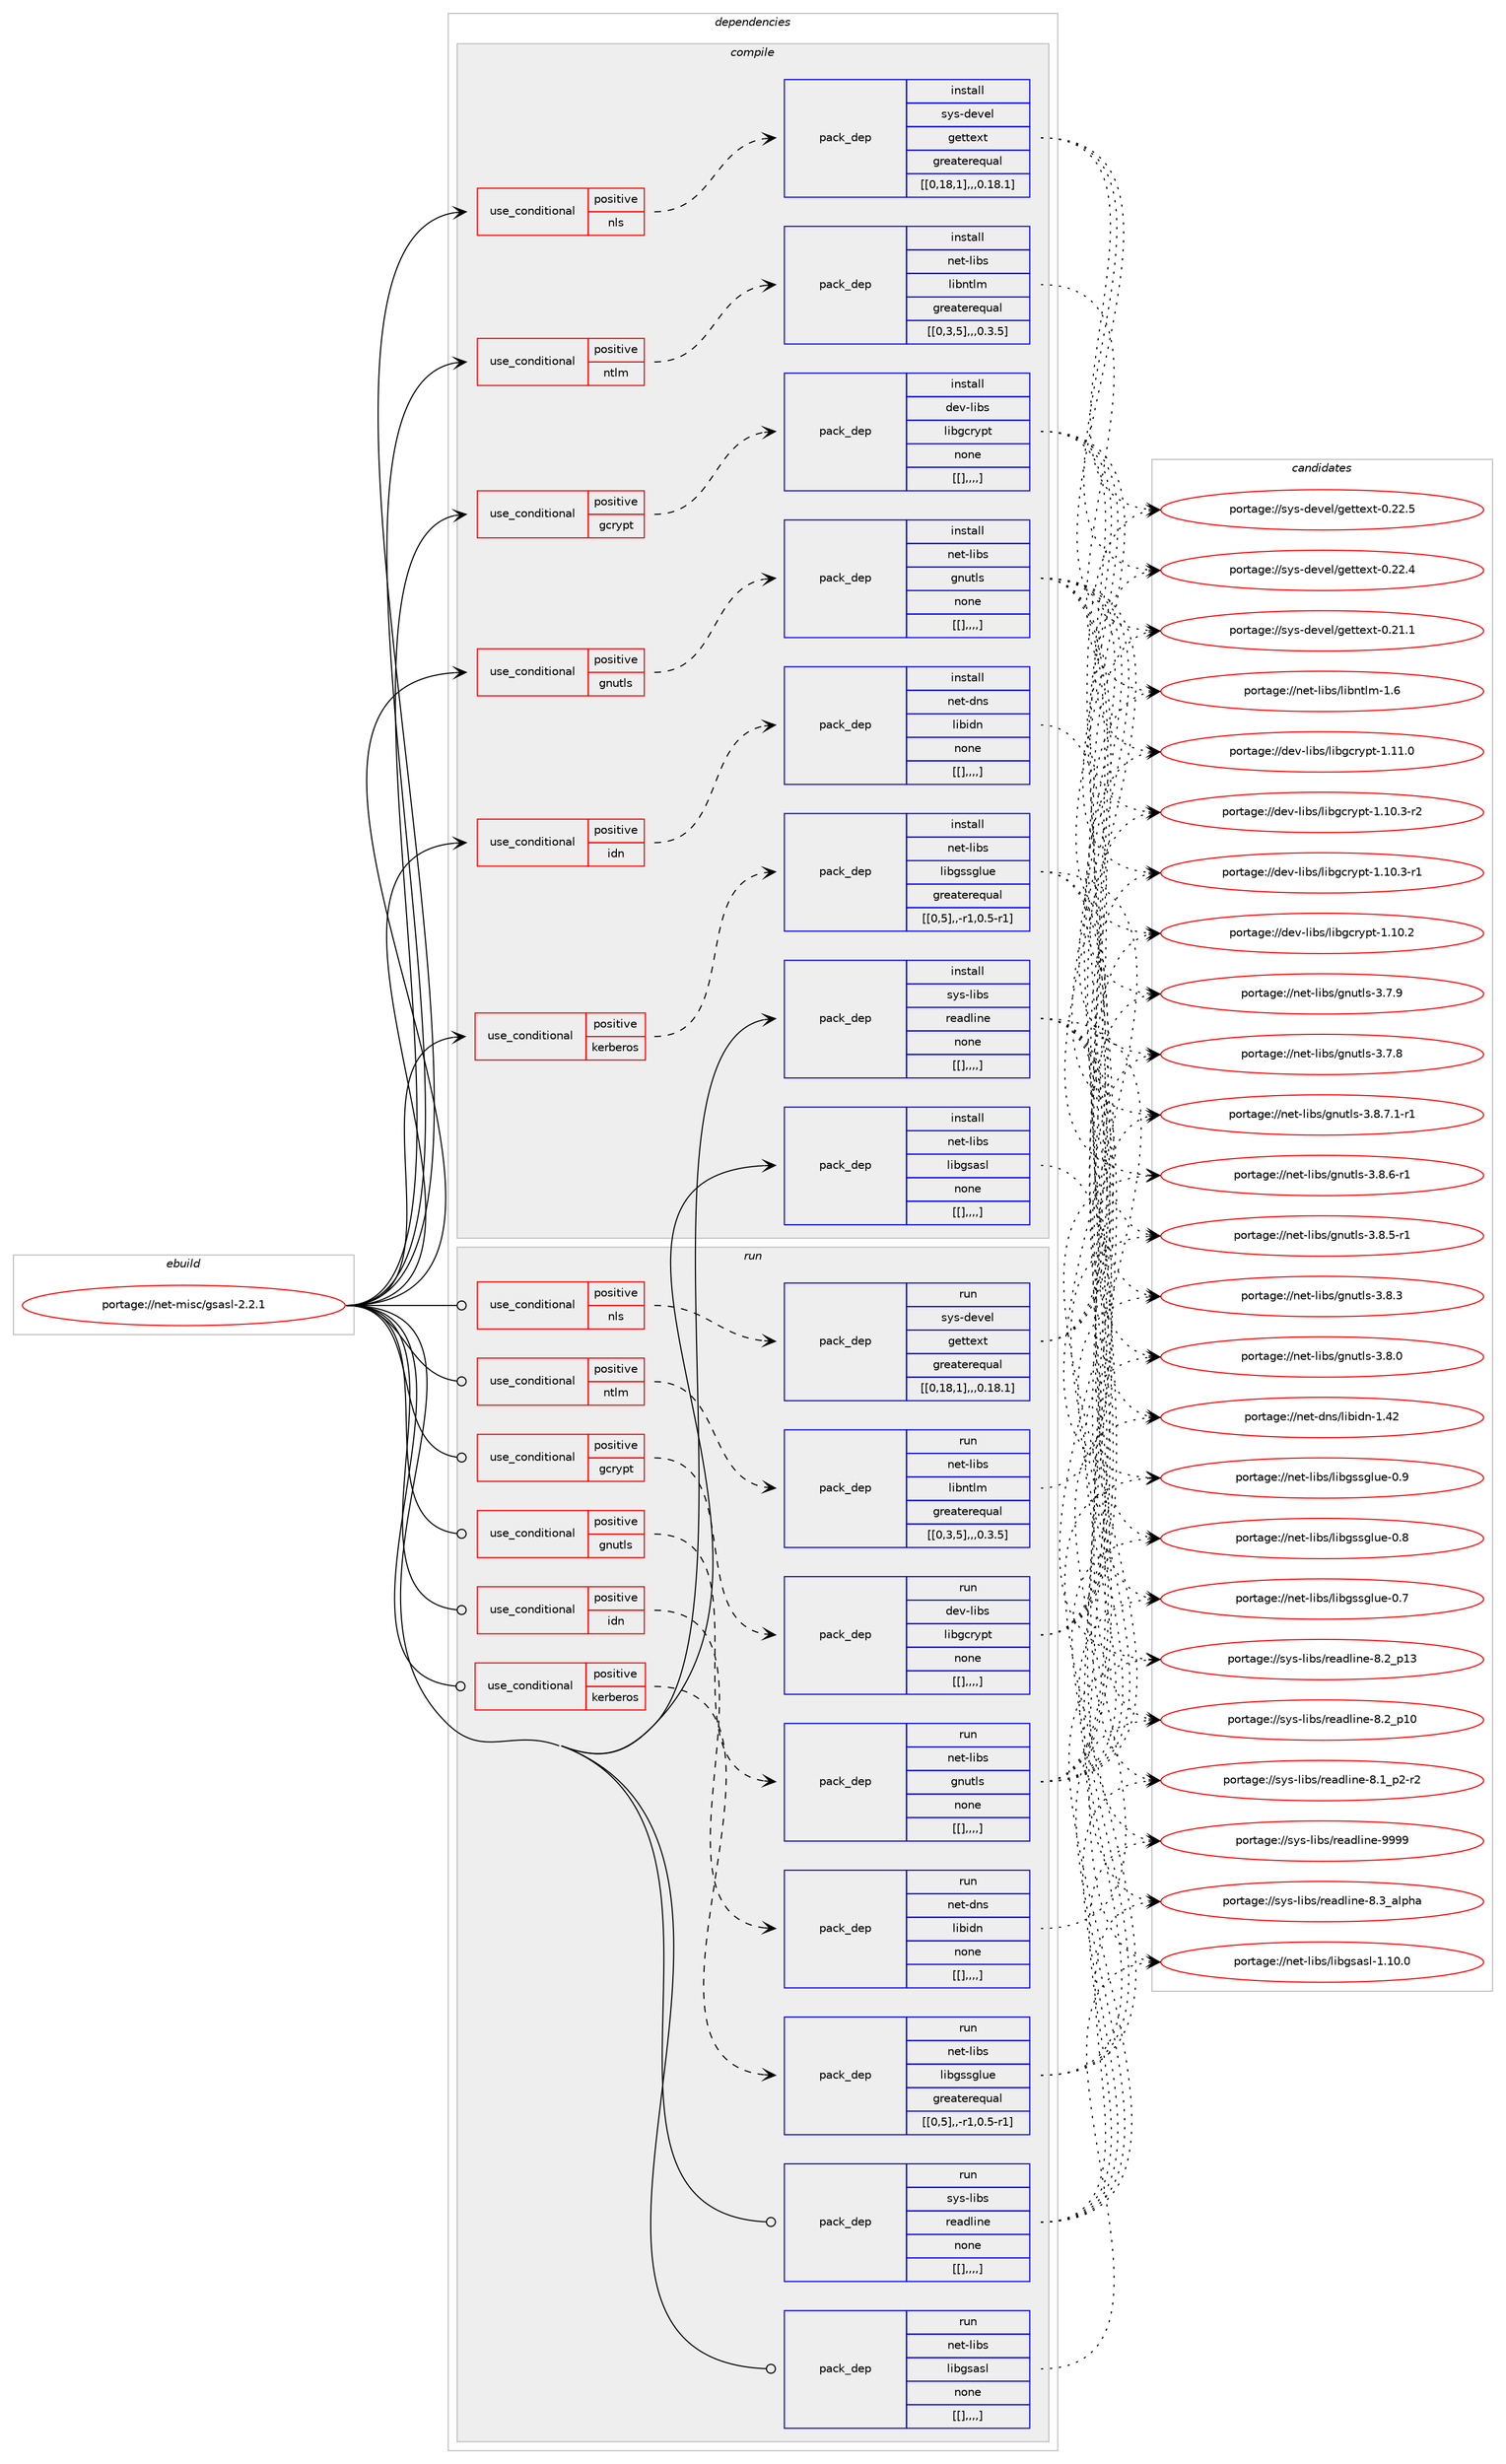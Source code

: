 digraph prolog {

# *************
# Graph options
# *************

newrank=true;
concentrate=true;
compound=true;
graph [rankdir=LR,fontname=Helvetica,fontsize=10,ranksep=1.5];#, ranksep=2.5, nodesep=0.2];
edge  [arrowhead=vee];
node  [fontname=Helvetica,fontsize=10];

# **********
# The ebuild
# **********

subgraph cluster_leftcol {
color=gray;
label=<<i>ebuild</i>>;
id [label="portage://net-misc/gsasl-2.2.1", color=red, width=4, href="../net-misc/gsasl-2.2.1.svg"];
}

# ****************
# The dependencies
# ****************

subgraph cluster_midcol {
color=gray;
label=<<i>dependencies</i>>;
subgraph cluster_compile {
fillcolor="#eeeeee";
style=filled;
label=<<i>compile</i>>;
subgraph cond101489 {
dependency387303 [label=<<TABLE BORDER="0" CELLBORDER="1" CELLSPACING="0" CELLPADDING="4"><TR><TD ROWSPAN="3" CELLPADDING="10">use_conditional</TD></TR><TR><TD>positive</TD></TR><TR><TD>gcrypt</TD></TR></TABLE>>, shape=none, color=red];
subgraph pack282996 {
dependency387304 [label=<<TABLE BORDER="0" CELLBORDER="1" CELLSPACING="0" CELLPADDING="4" WIDTH="220"><TR><TD ROWSPAN="6" CELLPADDING="30">pack_dep</TD></TR><TR><TD WIDTH="110">install</TD></TR><TR><TD>dev-libs</TD></TR><TR><TD>libgcrypt</TD></TR><TR><TD>none</TD></TR><TR><TD>[[],,,,]</TD></TR></TABLE>>, shape=none, color=blue];
}
dependency387303:e -> dependency387304:w [weight=20,style="dashed",arrowhead="vee"];
}
id:e -> dependency387303:w [weight=20,style="solid",arrowhead="vee"];
subgraph cond101490 {
dependency387305 [label=<<TABLE BORDER="0" CELLBORDER="1" CELLSPACING="0" CELLPADDING="4"><TR><TD ROWSPAN="3" CELLPADDING="10">use_conditional</TD></TR><TR><TD>positive</TD></TR><TR><TD>gnutls</TD></TR></TABLE>>, shape=none, color=red];
subgraph pack282997 {
dependency387306 [label=<<TABLE BORDER="0" CELLBORDER="1" CELLSPACING="0" CELLPADDING="4" WIDTH="220"><TR><TD ROWSPAN="6" CELLPADDING="30">pack_dep</TD></TR><TR><TD WIDTH="110">install</TD></TR><TR><TD>net-libs</TD></TR><TR><TD>gnutls</TD></TR><TR><TD>none</TD></TR><TR><TD>[[],,,,]</TD></TR></TABLE>>, shape=none, color=blue];
}
dependency387305:e -> dependency387306:w [weight=20,style="dashed",arrowhead="vee"];
}
id:e -> dependency387305:w [weight=20,style="solid",arrowhead="vee"];
subgraph cond101491 {
dependency387307 [label=<<TABLE BORDER="0" CELLBORDER="1" CELLSPACING="0" CELLPADDING="4"><TR><TD ROWSPAN="3" CELLPADDING="10">use_conditional</TD></TR><TR><TD>positive</TD></TR><TR><TD>idn</TD></TR></TABLE>>, shape=none, color=red];
subgraph pack282998 {
dependency387308 [label=<<TABLE BORDER="0" CELLBORDER="1" CELLSPACING="0" CELLPADDING="4" WIDTH="220"><TR><TD ROWSPAN="6" CELLPADDING="30">pack_dep</TD></TR><TR><TD WIDTH="110">install</TD></TR><TR><TD>net-dns</TD></TR><TR><TD>libidn</TD></TR><TR><TD>none</TD></TR><TR><TD>[[],,,,]</TD></TR></TABLE>>, shape=none, color=blue];
}
dependency387307:e -> dependency387308:w [weight=20,style="dashed",arrowhead="vee"];
}
id:e -> dependency387307:w [weight=20,style="solid",arrowhead="vee"];
subgraph cond101492 {
dependency387309 [label=<<TABLE BORDER="0" CELLBORDER="1" CELLSPACING="0" CELLPADDING="4"><TR><TD ROWSPAN="3" CELLPADDING="10">use_conditional</TD></TR><TR><TD>positive</TD></TR><TR><TD>kerberos</TD></TR></TABLE>>, shape=none, color=red];
subgraph pack282999 {
dependency387310 [label=<<TABLE BORDER="0" CELLBORDER="1" CELLSPACING="0" CELLPADDING="4" WIDTH="220"><TR><TD ROWSPAN="6" CELLPADDING="30">pack_dep</TD></TR><TR><TD WIDTH="110">install</TD></TR><TR><TD>net-libs</TD></TR><TR><TD>libgssglue</TD></TR><TR><TD>greaterequal</TD></TR><TR><TD>[[0,5],,-r1,0.5-r1]</TD></TR></TABLE>>, shape=none, color=blue];
}
dependency387309:e -> dependency387310:w [weight=20,style="dashed",arrowhead="vee"];
}
id:e -> dependency387309:w [weight=20,style="solid",arrowhead="vee"];
subgraph cond101493 {
dependency387311 [label=<<TABLE BORDER="0" CELLBORDER="1" CELLSPACING="0" CELLPADDING="4"><TR><TD ROWSPAN="3" CELLPADDING="10">use_conditional</TD></TR><TR><TD>positive</TD></TR><TR><TD>nls</TD></TR></TABLE>>, shape=none, color=red];
subgraph pack283000 {
dependency387312 [label=<<TABLE BORDER="0" CELLBORDER="1" CELLSPACING="0" CELLPADDING="4" WIDTH="220"><TR><TD ROWSPAN="6" CELLPADDING="30">pack_dep</TD></TR><TR><TD WIDTH="110">install</TD></TR><TR><TD>sys-devel</TD></TR><TR><TD>gettext</TD></TR><TR><TD>greaterequal</TD></TR><TR><TD>[[0,18,1],,,0.18.1]</TD></TR></TABLE>>, shape=none, color=blue];
}
dependency387311:e -> dependency387312:w [weight=20,style="dashed",arrowhead="vee"];
}
id:e -> dependency387311:w [weight=20,style="solid",arrowhead="vee"];
subgraph cond101494 {
dependency387313 [label=<<TABLE BORDER="0" CELLBORDER="1" CELLSPACING="0" CELLPADDING="4"><TR><TD ROWSPAN="3" CELLPADDING="10">use_conditional</TD></TR><TR><TD>positive</TD></TR><TR><TD>ntlm</TD></TR></TABLE>>, shape=none, color=red];
subgraph pack283001 {
dependency387314 [label=<<TABLE BORDER="0" CELLBORDER="1" CELLSPACING="0" CELLPADDING="4" WIDTH="220"><TR><TD ROWSPAN="6" CELLPADDING="30">pack_dep</TD></TR><TR><TD WIDTH="110">install</TD></TR><TR><TD>net-libs</TD></TR><TR><TD>libntlm</TD></TR><TR><TD>greaterequal</TD></TR><TR><TD>[[0,3,5],,,0.3.5]</TD></TR></TABLE>>, shape=none, color=blue];
}
dependency387313:e -> dependency387314:w [weight=20,style="dashed",arrowhead="vee"];
}
id:e -> dependency387313:w [weight=20,style="solid",arrowhead="vee"];
subgraph pack283002 {
dependency387315 [label=<<TABLE BORDER="0" CELLBORDER="1" CELLSPACING="0" CELLPADDING="4" WIDTH="220"><TR><TD ROWSPAN="6" CELLPADDING="30">pack_dep</TD></TR><TR><TD WIDTH="110">install</TD></TR><TR><TD>sys-libs</TD></TR><TR><TD>readline</TD></TR><TR><TD>none</TD></TR><TR><TD>[[],,,,]</TD></TR></TABLE>>, shape=none, color=blue];
}
id:e -> dependency387315:w [weight=20,style="solid",arrowhead="vee"];
subgraph pack283003 {
dependency387316 [label=<<TABLE BORDER="0" CELLBORDER="1" CELLSPACING="0" CELLPADDING="4" WIDTH="220"><TR><TD ROWSPAN="6" CELLPADDING="30">pack_dep</TD></TR><TR><TD WIDTH="110">install</TD></TR><TR><TD>net-libs</TD></TR><TR><TD>libgsasl</TD></TR><TR><TD>none</TD></TR><TR><TD>[[],,,,]</TD></TR></TABLE>>, shape=none, color=blue];
}
id:e -> dependency387316:w [weight=20,style="solid",arrowhead="vee"];
}
subgraph cluster_compileandrun {
fillcolor="#eeeeee";
style=filled;
label=<<i>compile and run</i>>;
}
subgraph cluster_run {
fillcolor="#eeeeee";
style=filled;
label=<<i>run</i>>;
subgraph cond101495 {
dependency387317 [label=<<TABLE BORDER="0" CELLBORDER="1" CELLSPACING="0" CELLPADDING="4"><TR><TD ROWSPAN="3" CELLPADDING="10">use_conditional</TD></TR><TR><TD>positive</TD></TR><TR><TD>gcrypt</TD></TR></TABLE>>, shape=none, color=red];
subgraph pack283004 {
dependency387318 [label=<<TABLE BORDER="0" CELLBORDER="1" CELLSPACING="0" CELLPADDING="4" WIDTH="220"><TR><TD ROWSPAN="6" CELLPADDING="30">pack_dep</TD></TR><TR><TD WIDTH="110">run</TD></TR><TR><TD>dev-libs</TD></TR><TR><TD>libgcrypt</TD></TR><TR><TD>none</TD></TR><TR><TD>[[],,,,]</TD></TR></TABLE>>, shape=none, color=blue];
}
dependency387317:e -> dependency387318:w [weight=20,style="dashed",arrowhead="vee"];
}
id:e -> dependency387317:w [weight=20,style="solid",arrowhead="odot"];
subgraph cond101496 {
dependency387319 [label=<<TABLE BORDER="0" CELLBORDER="1" CELLSPACING="0" CELLPADDING="4"><TR><TD ROWSPAN="3" CELLPADDING="10">use_conditional</TD></TR><TR><TD>positive</TD></TR><TR><TD>gnutls</TD></TR></TABLE>>, shape=none, color=red];
subgraph pack283005 {
dependency387320 [label=<<TABLE BORDER="0" CELLBORDER="1" CELLSPACING="0" CELLPADDING="4" WIDTH="220"><TR><TD ROWSPAN="6" CELLPADDING="30">pack_dep</TD></TR><TR><TD WIDTH="110">run</TD></TR><TR><TD>net-libs</TD></TR><TR><TD>gnutls</TD></TR><TR><TD>none</TD></TR><TR><TD>[[],,,,]</TD></TR></TABLE>>, shape=none, color=blue];
}
dependency387319:e -> dependency387320:w [weight=20,style="dashed",arrowhead="vee"];
}
id:e -> dependency387319:w [weight=20,style="solid",arrowhead="odot"];
subgraph cond101497 {
dependency387321 [label=<<TABLE BORDER="0" CELLBORDER="1" CELLSPACING="0" CELLPADDING="4"><TR><TD ROWSPAN="3" CELLPADDING="10">use_conditional</TD></TR><TR><TD>positive</TD></TR><TR><TD>idn</TD></TR></TABLE>>, shape=none, color=red];
subgraph pack283006 {
dependency387322 [label=<<TABLE BORDER="0" CELLBORDER="1" CELLSPACING="0" CELLPADDING="4" WIDTH="220"><TR><TD ROWSPAN="6" CELLPADDING="30">pack_dep</TD></TR><TR><TD WIDTH="110">run</TD></TR><TR><TD>net-dns</TD></TR><TR><TD>libidn</TD></TR><TR><TD>none</TD></TR><TR><TD>[[],,,,]</TD></TR></TABLE>>, shape=none, color=blue];
}
dependency387321:e -> dependency387322:w [weight=20,style="dashed",arrowhead="vee"];
}
id:e -> dependency387321:w [weight=20,style="solid",arrowhead="odot"];
subgraph cond101498 {
dependency387323 [label=<<TABLE BORDER="0" CELLBORDER="1" CELLSPACING="0" CELLPADDING="4"><TR><TD ROWSPAN="3" CELLPADDING="10">use_conditional</TD></TR><TR><TD>positive</TD></TR><TR><TD>kerberos</TD></TR></TABLE>>, shape=none, color=red];
subgraph pack283007 {
dependency387324 [label=<<TABLE BORDER="0" CELLBORDER="1" CELLSPACING="0" CELLPADDING="4" WIDTH="220"><TR><TD ROWSPAN="6" CELLPADDING="30">pack_dep</TD></TR><TR><TD WIDTH="110">run</TD></TR><TR><TD>net-libs</TD></TR><TR><TD>libgssglue</TD></TR><TR><TD>greaterequal</TD></TR><TR><TD>[[0,5],,-r1,0.5-r1]</TD></TR></TABLE>>, shape=none, color=blue];
}
dependency387323:e -> dependency387324:w [weight=20,style="dashed",arrowhead="vee"];
}
id:e -> dependency387323:w [weight=20,style="solid",arrowhead="odot"];
subgraph cond101499 {
dependency387325 [label=<<TABLE BORDER="0" CELLBORDER="1" CELLSPACING="0" CELLPADDING="4"><TR><TD ROWSPAN="3" CELLPADDING="10">use_conditional</TD></TR><TR><TD>positive</TD></TR><TR><TD>nls</TD></TR></TABLE>>, shape=none, color=red];
subgraph pack283008 {
dependency387326 [label=<<TABLE BORDER="0" CELLBORDER="1" CELLSPACING="0" CELLPADDING="4" WIDTH="220"><TR><TD ROWSPAN="6" CELLPADDING="30">pack_dep</TD></TR><TR><TD WIDTH="110">run</TD></TR><TR><TD>sys-devel</TD></TR><TR><TD>gettext</TD></TR><TR><TD>greaterequal</TD></TR><TR><TD>[[0,18,1],,,0.18.1]</TD></TR></TABLE>>, shape=none, color=blue];
}
dependency387325:e -> dependency387326:w [weight=20,style="dashed",arrowhead="vee"];
}
id:e -> dependency387325:w [weight=20,style="solid",arrowhead="odot"];
subgraph cond101500 {
dependency387327 [label=<<TABLE BORDER="0" CELLBORDER="1" CELLSPACING="0" CELLPADDING="4"><TR><TD ROWSPAN="3" CELLPADDING="10">use_conditional</TD></TR><TR><TD>positive</TD></TR><TR><TD>ntlm</TD></TR></TABLE>>, shape=none, color=red];
subgraph pack283009 {
dependency387328 [label=<<TABLE BORDER="0" CELLBORDER="1" CELLSPACING="0" CELLPADDING="4" WIDTH="220"><TR><TD ROWSPAN="6" CELLPADDING="30">pack_dep</TD></TR><TR><TD WIDTH="110">run</TD></TR><TR><TD>net-libs</TD></TR><TR><TD>libntlm</TD></TR><TR><TD>greaterequal</TD></TR><TR><TD>[[0,3,5],,,0.3.5]</TD></TR></TABLE>>, shape=none, color=blue];
}
dependency387327:e -> dependency387328:w [weight=20,style="dashed",arrowhead="vee"];
}
id:e -> dependency387327:w [weight=20,style="solid",arrowhead="odot"];
subgraph pack283010 {
dependency387329 [label=<<TABLE BORDER="0" CELLBORDER="1" CELLSPACING="0" CELLPADDING="4" WIDTH="220"><TR><TD ROWSPAN="6" CELLPADDING="30">pack_dep</TD></TR><TR><TD WIDTH="110">run</TD></TR><TR><TD>sys-libs</TD></TR><TR><TD>readline</TD></TR><TR><TD>none</TD></TR><TR><TD>[[],,,,]</TD></TR></TABLE>>, shape=none, color=blue];
}
id:e -> dependency387329:w [weight=20,style="solid",arrowhead="odot"];
subgraph pack283011 {
dependency387330 [label=<<TABLE BORDER="0" CELLBORDER="1" CELLSPACING="0" CELLPADDING="4" WIDTH="220"><TR><TD ROWSPAN="6" CELLPADDING="30">pack_dep</TD></TR><TR><TD WIDTH="110">run</TD></TR><TR><TD>net-libs</TD></TR><TR><TD>libgsasl</TD></TR><TR><TD>none</TD></TR><TR><TD>[[],,,,]</TD></TR></TABLE>>, shape=none, color=blue];
}
id:e -> dependency387330:w [weight=20,style="solid",arrowhead="odot"];
}
}

# **************
# The candidates
# **************

subgraph cluster_choices {
rank=same;
color=gray;
label=<<i>candidates</i>>;

subgraph choice282996 {
color=black;
nodesep=1;
choice100101118451081059811547108105981039911412111211645494649494648 [label="portage://dev-libs/libgcrypt-1.11.0", color=red, width=4,href="../dev-libs/libgcrypt-1.11.0.svg"];
choice1001011184510810598115471081059810399114121112116454946494846514511450 [label="portage://dev-libs/libgcrypt-1.10.3-r2", color=red, width=4,href="../dev-libs/libgcrypt-1.10.3-r2.svg"];
choice1001011184510810598115471081059810399114121112116454946494846514511449 [label="portage://dev-libs/libgcrypt-1.10.3-r1", color=red, width=4,href="../dev-libs/libgcrypt-1.10.3-r1.svg"];
choice100101118451081059811547108105981039911412111211645494649484650 [label="portage://dev-libs/libgcrypt-1.10.2", color=red, width=4,href="../dev-libs/libgcrypt-1.10.2.svg"];
dependency387304:e -> choice100101118451081059811547108105981039911412111211645494649494648:w [style=dotted,weight="100"];
dependency387304:e -> choice1001011184510810598115471081059810399114121112116454946494846514511450:w [style=dotted,weight="100"];
dependency387304:e -> choice1001011184510810598115471081059810399114121112116454946494846514511449:w [style=dotted,weight="100"];
dependency387304:e -> choice100101118451081059811547108105981039911412111211645494649484650:w [style=dotted,weight="100"];
}
subgraph choice282997 {
color=black;
nodesep=1;
choice11010111645108105981154710311011711610811545514656465546494511449 [label="portage://net-libs/gnutls-3.8.7.1-r1", color=red, width=4,href="../net-libs/gnutls-3.8.7.1-r1.svg"];
choice1101011164510810598115471031101171161081154551465646544511449 [label="portage://net-libs/gnutls-3.8.6-r1", color=red, width=4,href="../net-libs/gnutls-3.8.6-r1.svg"];
choice1101011164510810598115471031101171161081154551465646534511449 [label="portage://net-libs/gnutls-3.8.5-r1", color=red, width=4,href="../net-libs/gnutls-3.8.5-r1.svg"];
choice110101116451081059811547103110117116108115455146564651 [label="portage://net-libs/gnutls-3.8.3", color=red, width=4,href="../net-libs/gnutls-3.8.3.svg"];
choice110101116451081059811547103110117116108115455146564648 [label="portage://net-libs/gnutls-3.8.0", color=red, width=4,href="../net-libs/gnutls-3.8.0.svg"];
choice110101116451081059811547103110117116108115455146554657 [label="portage://net-libs/gnutls-3.7.9", color=red, width=4,href="../net-libs/gnutls-3.7.9.svg"];
choice110101116451081059811547103110117116108115455146554656 [label="portage://net-libs/gnutls-3.7.8", color=red, width=4,href="../net-libs/gnutls-3.7.8.svg"];
dependency387306:e -> choice11010111645108105981154710311011711610811545514656465546494511449:w [style=dotted,weight="100"];
dependency387306:e -> choice1101011164510810598115471031101171161081154551465646544511449:w [style=dotted,weight="100"];
dependency387306:e -> choice1101011164510810598115471031101171161081154551465646534511449:w [style=dotted,weight="100"];
dependency387306:e -> choice110101116451081059811547103110117116108115455146564651:w [style=dotted,weight="100"];
dependency387306:e -> choice110101116451081059811547103110117116108115455146564648:w [style=dotted,weight="100"];
dependency387306:e -> choice110101116451081059811547103110117116108115455146554657:w [style=dotted,weight="100"];
dependency387306:e -> choice110101116451081059811547103110117116108115455146554656:w [style=dotted,weight="100"];
}
subgraph choice282998 {
color=black;
nodesep=1;
choice1101011164510011011547108105981051001104549465250 [label="portage://net-dns/libidn-1.42", color=red, width=4,href="../net-dns/libidn-1.42.svg"];
dependency387308:e -> choice1101011164510011011547108105981051001104549465250:w [style=dotted,weight="100"];
}
subgraph choice282999 {
color=black;
nodesep=1;
choice1101011164510810598115471081059810311511510310811710145484657 [label="portage://net-libs/libgssglue-0.9", color=red, width=4,href="../net-libs/libgssglue-0.9.svg"];
choice1101011164510810598115471081059810311511510310811710145484656 [label="portage://net-libs/libgssglue-0.8", color=red, width=4,href="../net-libs/libgssglue-0.8.svg"];
choice1101011164510810598115471081059810311511510310811710145484655 [label="portage://net-libs/libgssglue-0.7", color=red, width=4,href="../net-libs/libgssglue-0.7.svg"];
dependency387310:e -> choice1101011164510810598115471081059810311511510310811710145484657:w [style=dotted,weight="100"];
dependency387310:e -> choice1101011164510810598115471081059810311511510310811710145484656:w [style=dotted,weight="100"];
dependency387310:e -> choice1101011164510810598115471081059810311511510310811710145484655:w [style=dotted,weight="100"];
}
subgraph choice283000 {
color=black;
nodesep=1;
choice115121115451001011181011084710310111611610112011645484650504653 [label="portage://sys-devel/gettext-0.22.5", color=red, width=4,href="../sys-devel/gettext-0.22.5.svg"];
choice115121115451001011181011084710310111611610112011645484650504652 [label="portage://sys-devel/gettext-0.22.4", color=red, width=4,href="../sys-devel/gettext-0.22.4.svg"];
choice115121115451001011181011084710310111611610112011645484650494649 [label="portage://sys-devel/gettext-0.21.1", color=red, width=4,href="../sys-devel/gettext-0.21.1.svg"];
dependency387312:e -> choice115121115451001011181011084710310111611610112011645484650504653:w [style=dotted,weight="100"];
dependency387312:e -> choice115121115451001011181011084710310111611610112011645484650504652:w [style=dotted,weight="100"];
dependency387312:e -> choice115121115451001011181011084710310111611610112011645484650494649:w [style=dotted,weight="100"];
}
subgraph choice283001 {
color=black;
nodesep=1;
choice1101011164510810598115471081059811011610810945494654 [label="portage://net-libs/libntlm-1.6", color=red, width=4,href="../net-libs/libntlm-1.6.svg"];
dependency387314:e -> choice1101011164510810598115471081059811011610810945494654:w [style=dotted,weight="100"];
}
subgraph choice283002 {
color=black;
nodesep=1;
choice115121115451081059811547114101971001081051101014557575757 [label="portage://sys-libs/readline-9999", color=red, width=4,href="../sys-libs/readline-9999.svg"];
choice1151211154510810598115471141019710010810511010145564651959710811210497 [label="portage://sys-libs/readline-8.3_alpha", color=red, width=4,href="../sys-libs/readline-8.3_alpha.svg"];
choice1151211154510810598115471141019710010810511010145564650951124951 [label="portage://sys-libs/readline-8.2_p13", color=red, width=4,href="../sys-libs/readline-8.2_p13.svg"];
choice1151211154510810598115471141019710010810511010145564650951124948 [label="portage://sys-libs/readline-8.2_p10", color=red, width=4,href="../sys-libs/readline-8.2_p10.svg"];
choice115121115451081059811547114101971001081051101014556464995112504511450 [label="portage://sys-libs/readline-8.1_p2-r2", color=red, width=4,href="../sys-libs/readline-8.1_p2-r2.svg"];
dependency387315:e -> choice115121115451081059811547114101971001081051101014557575757:w [style=dotted,weight="100"];
dependency387315:e -> choice1151211154510810598115471141019710010810511010145564651959710811210497:w [style=dotted,weight="100"];
dependency387315:e -> choice1151211154510810598115471141019710010810511010145564650951124951:w [style=dotted,weight="100"];
dependency387315:e -> choice1151211154510810598115471141019710010810511010145564650951124948:w [style=dotted,weight="100"];
dependency387315:e -> choice115121115451081059811547114101971001081051101014556464995112504511450:w [style=dotted,weight="100"];
}
subgraph choice283003 {
color=black;
nodesep=1;
choice110101116451081059811547108105981031159711510845494649484648 [label="portage://net-libs/libgsasl-1.10.0", color=red, width=4,href="../net-libs/libgsasl-1.10.0.svg"];
dependency387316:e -> choice110101116451081059811547108105981031159711510845494649484648:w [style=dotted,weight="100"];
}
subgraph choice283004 {
color=black;
nodesep=1;
choice100101118451081059811547108105981039911412111211645494649494648 [label="portage://dev-libs/libgcrypt-1.11.0", color=red, width=4,href="../dev-libs/libgcrypt-1.11.0.svg"];
choice1001011184510810598115471081059810399114121112116454946494846514511450 [label="portage://dev-libs/libgcrypt-1.10.3-r2", color=red, width=4,href="../dev-libs/libgcrypt-1.10.3-r2.svg"];
choice1001011184510810598115471081059810399114121112116454946494846514511449 [label="portage://dev-libs/libgcrypt-1.10.3-r1", color=red, width=4,href="../dev-libs/libgcrypt-1.10.3-r1.svg"];
choice100101118451081059811547108105981039911412111211645494649484650 [label="portage://dev-libs/libgcrypt-1.10.2", color=red, width=4,href="../dev-libs/libgcrypt-1.10.2.svg"];
dependency387318:e -> choice100101118451081059811547108105981039911412111211645494649494648:w [style=dotted,weight="100"];
dependency387318:e -> choice1001011184510810598115471081059810399114121112116454946494846514511450:w [style=dotted,weight="100"];
dependency387318:e -> choice1001011184510810598115471081059810399114121112116454946494846514511449:w [style=dotted,weight="100"];
dependency387318:e -> choice100101118451081059811547108105981039911412111211645494649484650:w [style=dotted,weight="100"];
}
subgraph choice283005 {
color=black;
nodesep=1;
choice11010111645108105981154710311011711610811545514656465546494511449 [label="portage://net-libs/gnutls-3.8.7.1-r1", color=red, width=4,href="../net-libs/gnutls-3.8.7.1-r1.svg"];
choice1101011164510810598115471031101171161081154551465646544511449 [label="portage://net-libs/gnutls-3.8.6-r1", color=red, width=4,href="../net-libs/gnutls-3.8.6-r1.svg"];
choice1101011164510810598115471031101171161081154551465646534511449 [label="portage://net-libs/gnutls-3.8.5-r1", color=red, width=4,href="../net-libs/gnutls-3.8.5-r1.svg"];
choice110101116451081059811547103110117116108115455146564651 [label="portage://net-libs/gnutls-3.8.3", color=red, width=4,href="../net-libs/gnutls-3.8.3.svg"];
choice110101116451081059811547103110117116108115455146564648 [label="portage://net-libs/gnutls-3.8.0", color=red, width=4,href="../net-libs/gnutls-3.8.0.svg"];
choice110101116451081059811547103110117116108115455146554657 [label="portage://net-libs/gnutls-3.7.9", color=red, width=4,href="../net-libs/gnutls-3.7.9.svg"];
choice110101116451081059811547103110117116108115455146554656 [label="portage://net-libs/gnutls-3.7.8", color=red, width=4,href="../net-libs/gnutls-3.7.8.svg"];
dependency387320:e -> choice11010111645108105981154710311011711610811545514656465546494511449:w [style=dotted,weight="100"];
dependency387320:e -> choice1101011164510810598115471031101171161081154551465646544511449:w [style=dotted,weight="100"];
dependency387320:e -> choice1101011164510810598115471031101171161081154551465646534511449:w [style=dotted,weight="100"];
dependency387320:e -> choice110101116451081059811547103110117116108115455146564651:w [style=dotted,weight="100"];
dependency387320:e -> choice110101116451081059811547103110117116108115455146564648:w [style=dotted,weight="100"];
dependency387320:e -> choice110101116451081059811547103110117116108115455146554657:w [style=dotted,weight="100"];
dependency387320:e -> choice110101116451081059811547103110117116108115455146554656:w [style=dotted,weight="100"];
}
subgraph choice283006 {
color=black;
nodesep=1;
choice1101011164510011011547108105981051001104549465250 [label="portage://net-dns/libidn-1.42", color=red, width=4,href="../net-dns/libidn-1.42.svg"];
dependency387322:e -> choice1101011164510011011547108105981051001104549465250:w [style=dotted,weight="100"];
}
subgraph choice283007 {
color=black;
nodesep=1;
choice1101011164510810598115471081059810311511510310811710145484657 [label="portage://net-libs/libgssglue-0.9", color=red, width=4,href="../net-libs/libgssglue-0.9.svg"];
choice1101011164510810598115471081059810311511510310811710145484656 [label="portage://net-libs/libgssglue-0.8", color=red, width=4,href="../net-libs/libgssglue-0.8.svg"];
choice1101011164510810598115471081059810311511510310811710145484655 [label="portage://net-libs/libgssglue-0.7", color=red, width=4,href="../net-libs/libgssglue-0.7.svg"];
dependency387324:e -> choice1101011164510810598115471081059810311511510310811710145484657:w [style=dotted,weight="100"];
dependency387324:e -> choice1101011164510810598115471081059810311511510310811710145484656:w [style=dotted,weight="100"];
dependency387324:e -> choice1101011164510810598115471081059810311511510310811710145484655:w [style=dotted,weight="100"];
}
subgraph choice283008 {
color=black;
nodesep=1;
choice115121115451001011181011084710310111611610112011645484650504653 [label="portage://sys-devel/gettext-0.22.5", color=red, width=4,href="../sys-devel/gettext-0.22.5.svg"];
choice115121115451001011181011084710310111611610112011645484650504652 [label="portage://sys-devel/gettext-0.22.4", color=red, width=4,href="../sys-devel/gettext-0.22.4.svg"];
choice115121115451001011181011084710310111611610112011645484650494649 [label="portage://sys-devel/gettext-0.21.1", color=red, width=4,href="../sys-devel/gettext-0.21.1.svg"];
dependency387326:e -> choice115121115451001011181011084710310111611610112011645484650504653:w [style=dotted,weight="100"];
dependency387326:e -> choice115121115451001011181011084710310111611610112011645484650504652:w [style=dotted,weight="100"];
dependency387326:e -> choice115121115451001011181011084710310111611610112011645484650494649:w [style=dotted,weight="100"];
}
subgraph choice283009 {
color=black;
nodesep=1;
choice1101011164510810598115471081059811011610810945494654 [label="portage://net-libs/libntlm-1.6", color=red, width=4,href="../net-libs/libntlm-1.6.svg"];
dependency387328:e -> choice1101011164510810598115471081059811011610810945494654:w [style=dotted,weight="100"];
}
subgraph choice283010 {
color=black;
nodesep=1;
choice115121115451081059811547114101971001081051101014557575757 [label="portage://sys-libs/readline-9999", color=red, width=4,href="../sys-libs/readline-9999.svg"];
choice1151211154510810598115471141019710010810511010145564651959710811210497 [label="portage://sys-libs/readline-8.3_alpha", color=red, width=4,href="../sys-libs/readline-8.3_alpha.svg"];
choice1151211154510810598115471141019710010810511010145564650951124951 [label="portage://sys-libs/readline-8.2_p13", color=red, width=4,href="../sys-libs/readline-8.2_p13.svg"];
choice1151211154510810598115471141019710010810511010145564650951124948 [label="portage://sys-libs/readline-8.2_p10", color=red, width=4,href="../sys-libs/readline-8.2_p10.svg"];
choice115121115451081059811547114101971001081051101014556464995112504511450 [label="portage://sys-libs/readline-8.1_p2-r2", color=red, width=4,href="../sys-libs/readline-8.1_p2-r2.svg"];
dependency387329:e -> choice115121115451081059811547114101971001081051101014557575757:w [style=dotted,weight="100"];
dependency387329:e -> choice1151211154510810598115471141019710010810511010145564651959710811210497:w [style=dotted,weight="100"];
dependency387329:e -> choice1151211154510810598115471141019710010810511010145564650951124951:w [style=dotted,weight="100"];
dependency387329:e -> choice1151211154510810598115471141019710010810511010145564650951124948:w [style=dotted,weight="100"];
dependency387329:e -> choice115121115451081059811547114101971001081051101014556464995112504511450:w [style=dotted,weight="100"];
}
subgraph choice283011 {
color=black;
nodesep=1;
choice110101116451081059811547108105981031159711510845494649484648 [label="portage://net-libs/libgsasl-1.10.0", color=red, width=4,href="../net-libs/libgsasl-1.10.0.svg"];
dependency387330:e -> choice110101116451081059811547108105981031159711510845494649484648:w [style=dotted,weight="100"];
}
}

}
